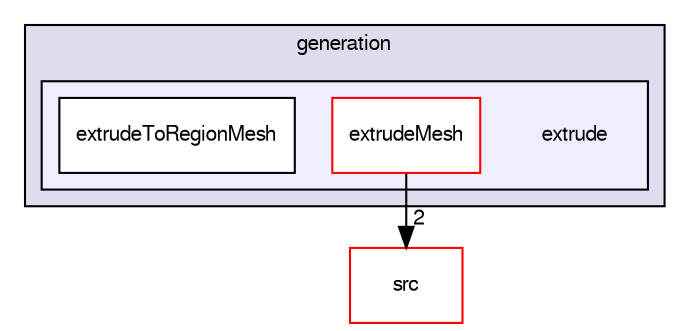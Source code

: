 digraph "applications/utilities/mesh/generation/extrude" {
  bgcolor=transparent;
  compound=true
  node [ fontsize="10", fontname="FreeSans"];
  edge [ labelfontsize="10", labelfontname="FreeSans"];
  subgraph clusterdir_5e38c77784c29cb5c03b448ec3140896 {
    graph [ bgcolor="#ddddee", pencolor="black", label="generation" fontname="FreeSans", fontsize="10", URL="dir_5e38c77784c29cb5c03b448ec3140896.html"]
  subgraph clusterdir_af241b20e5f9e52bf2ec87596a5ffb9d {
    graph [ bgcolor="#eeeeff", pencolor="black", label="" URL="dir_af241b20e5f9e52bf2ec87596a5ffb9d.html"];
    dir_af241b20e5f9e52bf2ec87596a5ffb9d [shape=plaintext label="extrude"];
    dir_9a51be37f772d585bc6d386aea0fb699 [shape=box label="extrudeMesh" color="red" fillcolor="white" style="filled" URL="dir_9a51be37f772d585bc6d386aea0fb699.html"];
    dir_d73f9300d58d22903afff4aaf8654e53 [shape=box label="extrudeToRegionMesh" color="black" fillcolor="white" style="filled" URL="dir_d73f9300d58d22903afff4aaf8654e53.html"];
  }
  }
  dir_68267d1309a1af8e8297ef4c3efbcdba [shape=box label="src" color="red" URL="dir_68267d1309a1af8e8297ef4c3efbcdba.html"];
  dir_9a51be37f772d585bc6d386aea0fb699->dir_68267d1309a1af8e8297ef4c3efbcdba [headlabel="2", labeldistance=1.5 headhref="dir_000340_000577.html"];
}
